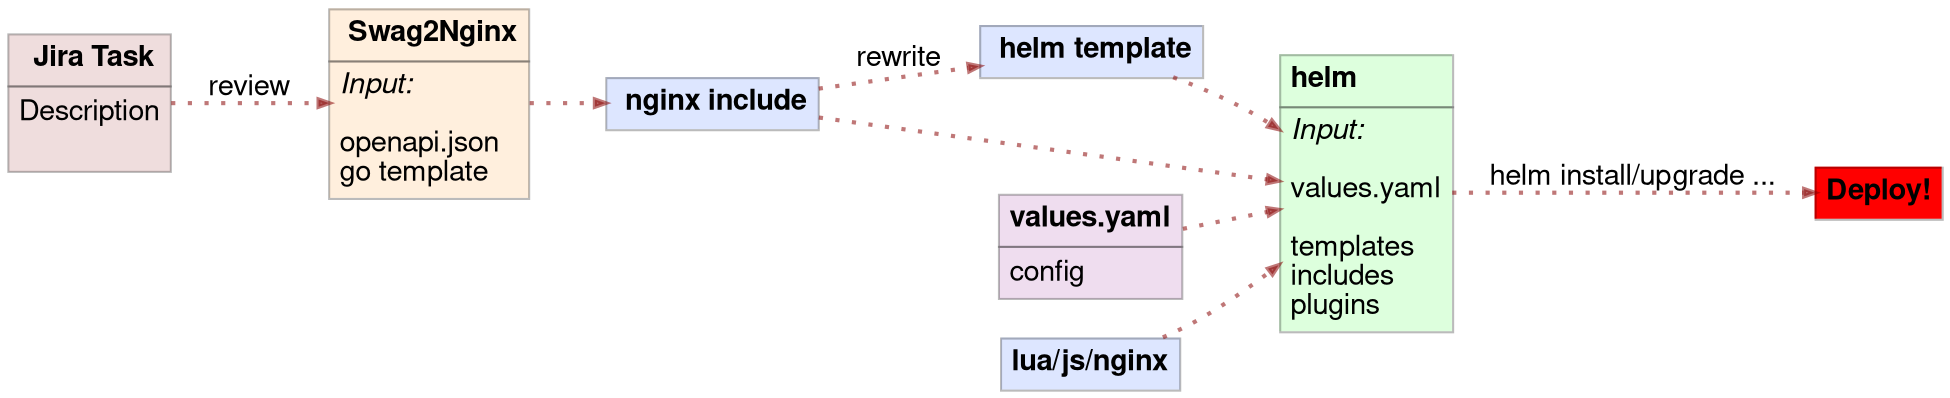 digraph git_basics {
	graph [
		label = ""
		labelloc = t
		fontname = "Helvetica,Arial,sans-serif"
		fontsize = 20
		layout = dot
		rankdir = LR
		newrank = true
	]
	node [
		style=filled
		shape=rect
		pencolor="#00000044" // frames color
		fontname="Helvetica,Arial,sans-serif"
		shape=plaintext
	]
	edge [
		arrowsize=0.5
		fontname="Helvetica,Arial,sans-serif"
		labeldistance=3
		labelfontcolor="#00000080"
		penwidth=2
		style=dotted // dotted style symbolizes data transfer
	]
	task  [
		color="#88000022"
		label=<<table border="0" cellborder="1" cellspacing="0" cellpadding="4">
			<tr> <td> <b>Jira Task</b><br/></td> </tr>
			<tr> <td align="left">Description<br align="left"/><br align="left"/></td> </tr>
		</table>>
		shape=plain
	]
	swag2nginx [
		fillcolor="#ff880022"
		label=<<table border="0" cellborder="1" cellspacing="0" cellpadding="4">
			<tr> <td align="left"> <b>Swag2Nginx</b><br/></td> </tr>
			<tr> <td align="left"><i>Input: </i><br align="left"/><br align="left"/>openapi.json<br align="left"/>go template<br align="left"/></td></tr>
		</table>>
		shape=plain
	]
	task -> swag2nginx [label="review" color="#88000088"]
	include [
		fillcolor="#0044ff22"
		label=<<table border="0" cellborder="1" cellspacing="0" cellpadding="4">
			<tr> <td align="left"> <b>nginx include</b><br/></td> </tr>
		</table>>
		shape=plain
	]
	swag2nginx -> include [label="" color="#88000088"]
	template [
		fillcolor="#0044ff22"
		label=<<table border="0" cellborder="1" cellspacing="0" cellpadding="4">
			<tr> <td align="left"> <b>helm template</b><br/></td> </tr>
		</table>>
		shape=plain
	]
	include -> template [label="rewrite" color="#88000088"]
	value [
		fillcolor="#88008822"
		label=<<table border="0" cellborder="1" cellspacing="0" cellpadding="4">
			<tr> <td align="left"><b>values.yaml</b></td> </tr>
			<tr> <td align="left">config<br align="left"/></td></tr>
		</table>>
		shape=plain
	]
	plugin [
		fillcolor="#0044ff22"
		label=<<table border="0" cellborder="1" cellspacing="0" cellpadding="4">
			<tr> <td align="left"><b>lua/js/nginx</b></td> </tr>
		</table>>
		shape=plain
	]
	helm [
		fillcolor="#00ff0022"
		label=<<table border="0" cellborder="1" cellspacing="0" cellpadding="4">
			<tr> <td align="left"><b>helm</b><br/></td> </tr>
			<tr> <td align="left">
				<i>Input: </i><br align="left"/><br align="left"/>values.yaml<br align="left"/><br align="left"/>templates<br align="left"/>includes<br align="left"/>plugins<br align="left"/>
			</td></tr>
		</table>>
		shape=plain
	]
	value -> helm [label="" color="#88000088"]
	include -> helm [label="" color="#88000088"]
	template -> helm [label="" color="#88000088"]
	plugin -> helm [label="" color="#88000088"]
	deploy [
		fillcolor="#ff0000ff"
		label=<<table border="0" cellborder="1" cellspacing="0" cellpadding="4">
			<tr> <td align="left"><b>Deploy!</b></td> </tr>
		</table>>
		shape=plain
	]
	helm -> deploy [label="helm install/upgrade ..." color="#88000088"]
}